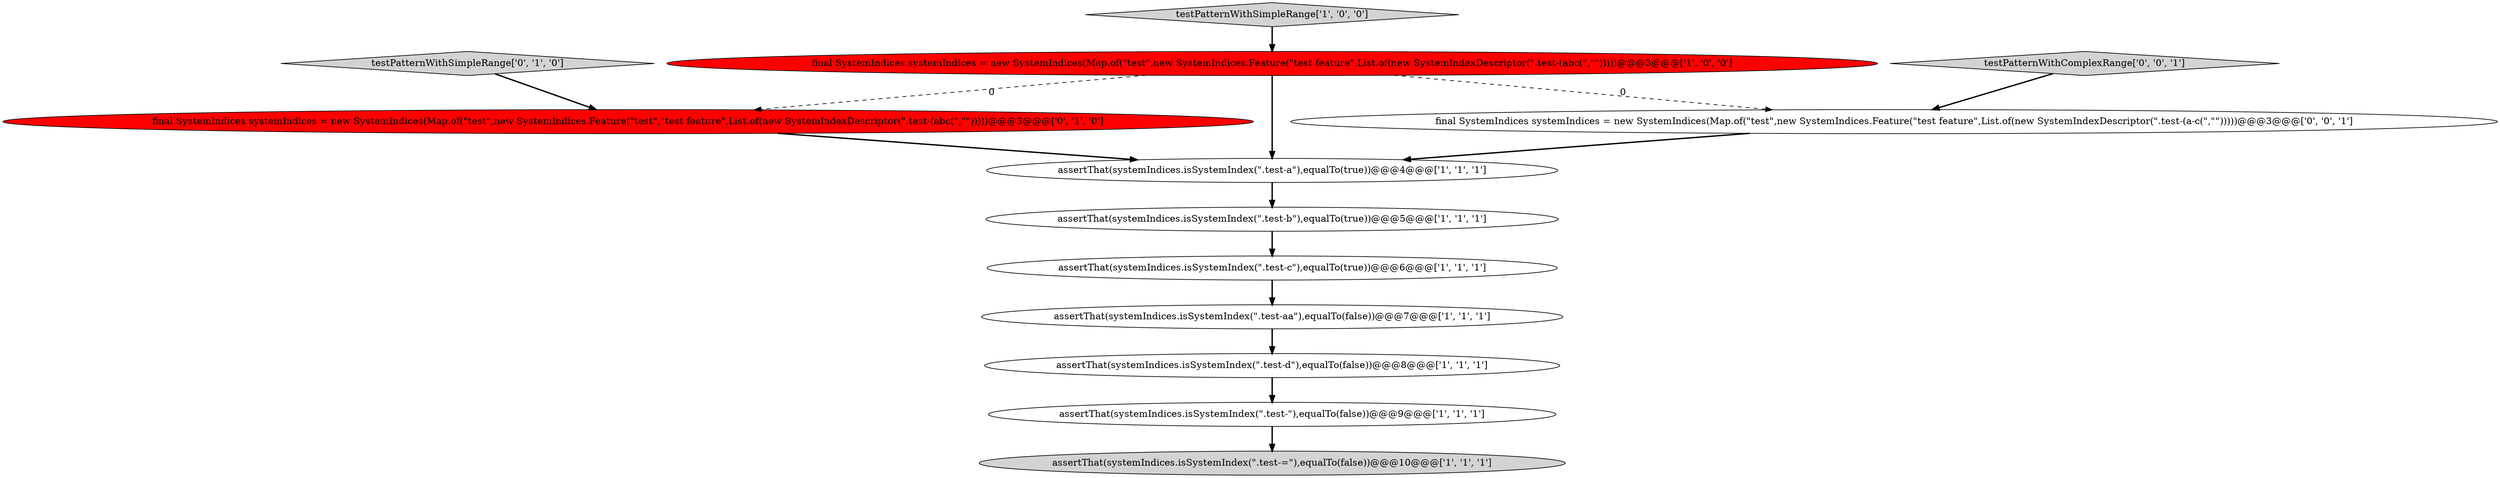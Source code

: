 digraph {
3 [style = filled, label = "final SystemIndices systemIndices = new SystemIndices(Map.of(\"test\",new SystemIndices.Feature(\"test feature\",List.of(new SystemIndexDescriptor(\".test-(abc(\",\"\")))))@@@3@@@['1', '0', '0']", fillcolor = red, shape = ellipse image = "AAA1AAABBB1BBB"];
12 [style = filled, label = "testPatternWithComplexRange['0', '0', '1']", fillcolor = lightgray, shape = diamond image = "AAA0AAABBB3BBB"];
4 [style = filled, label = "assertThat(systemIndices.isSystemIndex(\".test-aa\"),equalTo(false))@@@7@@@['1', '1', '1']", fillcolor = white, shape = ellipse image = "AAA0AAABBB1BBB"];
2 [style = filled, label = "assertThat(systemIndices.isSystemIndex(\".test-a\"),equalTo(true))@@@4@@@['1', '1', '1']", fillcolor = white, shape = ellipse image = "AAA0AAABBB1BBB"];
0 [style = filled, label = "assertThat(systemIndices.isSystemIndex(\".test-c\"),equalTo(true))@@@6@@@['1', '1', '1']", fillcolor = white, shape = ellipse image = "AAA0AAABBB1BBB"];
7 [style = filled, label = "assertThat(systemIndices.isSystemIndex(\".test-\"),equalTo(false))@@@9@@@['1', '1', '1']", fillcolor = white, shape = ellipse image = "AAA0AAABBB1BBB"];
5 [style = filled, label = "assertThat(systemIndices.isSystemIndex(\".test-=\"),equalTo(false))@@@10@@@['1', '1', '1']", fillcolor = lightgray, shape = ellipse image = "AAA0AAABBB1BBB"];
10 [style = filled, label = "testPatternWithSimpleRange['0', '1', '0']", fillcolor = lightgray, shape = diamond image = "AAA0AAABBB2BBB"];
6 [style = filled, label = "assertThat(systemIndices.isSystemIndex(\".test-d\"),equalTo(false))@@@8@@@['1', '1', '1']", fillcolor = white, shape = ellipse image = "AAA0AAABBB1BBB"];
8 [style = filled, label = "testPatternWithSimpleRange['1', '0', '0']", fillcolor = lightgray, shape = diamond image = "AAA0AAABBB1BBB"];
9 [style = filled, label = "final SystemIndices systemIndices = new SystemIndices(Map.of(\"test\",new SystemIndices.Feature(\"test\",\"test feature\",List.of(new SystemIndexDescriptor(\".test-(abc(\",\"\")))))@@@3@@@['0', '1', '0']", fillcolor = red, shape = ellipse image = "AAA1AAABBB2BBB"];
11 [style = filled, label = "final SystemIndices systemIndices = new SystemIndices(Map.of(\"test\",new SystemIndices.Feature(\"test feature\",List.of(new SystemIndexDescriptor(\".test-(a-c(\",\"\")))))@@@3@@@['0', '0', '1']", fillcolor = white, shape = ellipse image = "AAA0AAABBB3BBB"];
1 [style = filled, label = "assertThat(systemIndices.isSystemIndex(\".test-b\"),equalTo(true))@@@5@@@['1', '1', '1']", fillcolor = white, shape = ellipse image = "AAA0AAABBB1BBB"];
7->5 [style = bold, label=""];
10->9 [style = bold, label=""];
1->0 [style = bold, label=""];
3->2 [style = bold, label=""];
6->7 [style = bold, label=""];
3->9 [style = dashed, label="0"];
0->4 [style = bold, label=""];
4->6 [style = bold, label=""];
9->2 [style = bold, label=""];
2->1 [style = bold, label=""];
11->2 [style = bold, label=""];
3->11 [style = dashed, label="0"];
8->3 [style = bold, label=""];
12->11 [style = bold, label=""];
}
